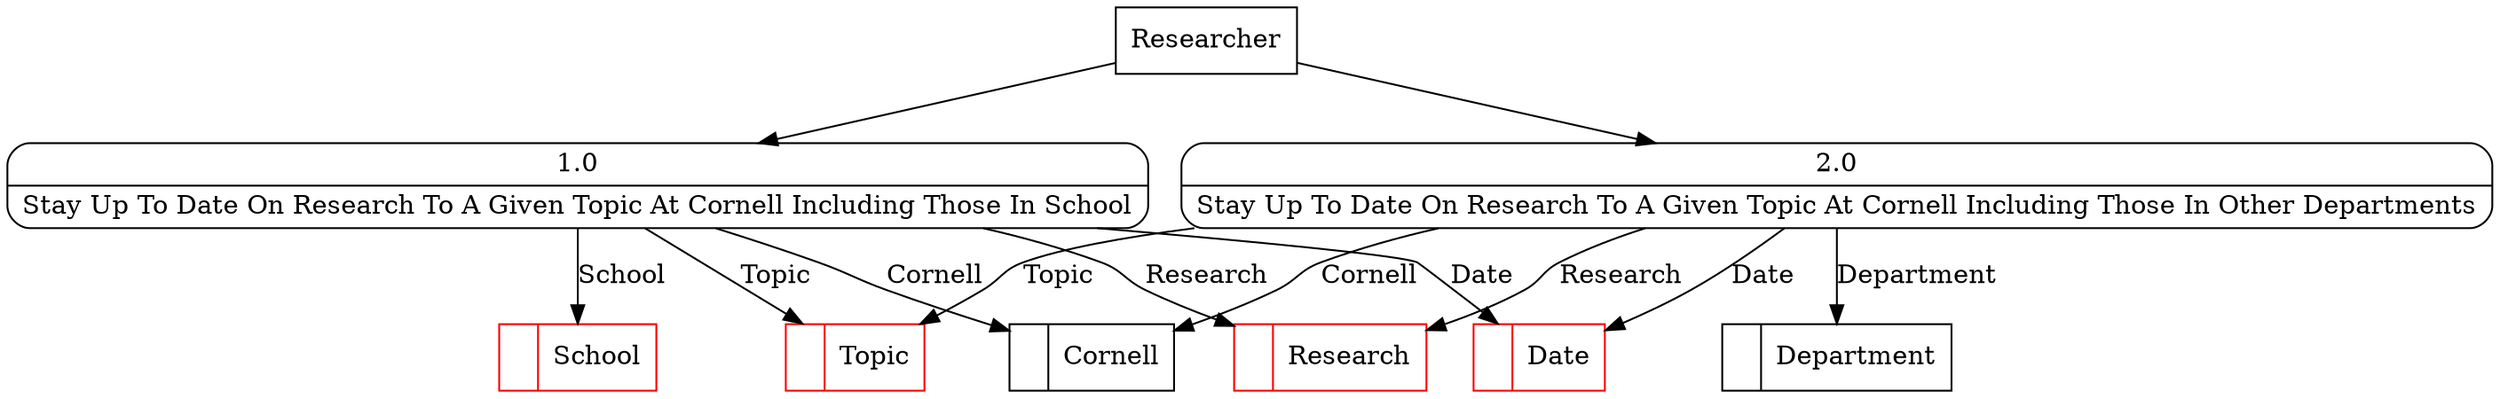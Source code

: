 digraph dfd2{ 
node[shape=record]
200 [label="<f0>  |<f1> Cornell " ];
201 [label="<f0>  |<f1> Topic " color=red];
202 [label="<f0>  |<f1> School " color=red];
203 [label="<f0>  |<f1> Date " color=red];
204 [label="<f0>  |<f1> Research " color=red];
205 [label="<f0>  |<f1> Department " ];
206 [label="Researcher" shape=box];
207 [label="{<f0> 1.0|<f1> Stay Up To Date On Research To A Given Topic At Cornell Including Those In School }" shape=Mrecord];
208 [label="{<f0> 2.0|<f1> Stay Up To Date On Research To A Given Topic At Cornell Including Those In Other Departments }" shape=Mrecord];
206 -> 207
206 -> 208
207 -> 202 [label="School"]
207 -> 201 [label="Topic"]
207 -> 200 [label="Cornell"]
207 -> 203 [label="Date"]
207 -> 204 [label="Research"]
208 -> 203 [label="Date"]
208 -> 204 [label="Research"]
208 -> 201 [label="Topic"]
208 -> 200 [label="Cornell"]
208 -> 205 [label="Department"]
}